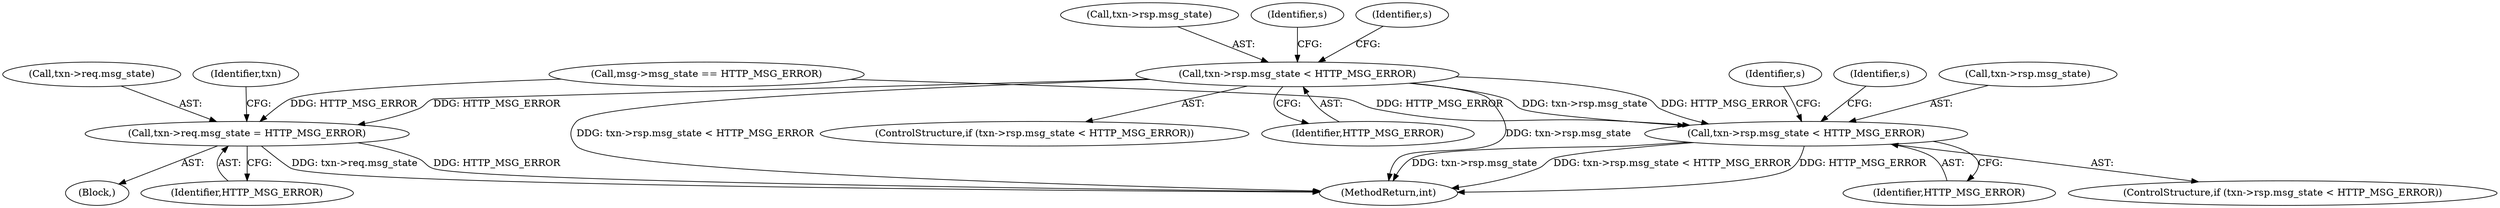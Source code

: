 digraph "0_haproxy_b4d05093bc89f71377230228007e69a1434c1a0c_0@pointer" {
"1000694" [label="(Call,txn->rsp.msg_state < HTTP_MSG_ERROR)"];
"1000807" [label="(Call,txn->req.msg_state = HTTP_MSG_ERROR)"];
"1000871" [label="(Call,txn->rsp.msg_state < HTTP_MSG_ERROR)"];
"1000695" [label="(Call,txn->rsp.msg_state)"];
"1000807" [label="(Call,txn->req.msg_state = HTTP_MSG_ERROR)"];
"1000137" [label="(Block,)"];
"1000886" [label="(Identifier,s)"];
"1000554" [label="(Call,msg->msg_state == HTTP_MSG_ERROR)"];
"1000880" [label="(Identifier,s)"];
"1000877" [label="(Identifier,HTTP_MSG_ERROR)"];
"1000693" [label="(ControlStructure,if (txn->rsp.msg_state < HTTP_MSG_ERROR))"];
"1000816" [label="(Identifier,txn)"];
"1000709" [label="(Identifier,s)"];
"1000871" [label="(Call,txn->rsp.msg_state < HTTP_MSG_ERROR)"];
"1000700" [label="(Identifier,HTTP_MSG_ERROR)"];
"1000870" [label="(ControlStructure,if (txn->rsp.msg_state < HTTP_MSG_ERROR))"];
"1000808" [label="(Call,txn->req.msg_state)"];
"1000872" [label="(Call,txn->rsp.msg_state)"];
"1000813" [label="(Identifier,HTTP_MSG_ERROR)"];
"1001006" [label="(MethodReturn,int)"];
"1000703" [label="(Identifier,s)"];
"1000694" [label="(Call,txn->rsp.msg_state < HTTP_MSG_ERROR)"];
"1000694" -> "1000693"  [label="AST: "];
"1000694" -> "1000700"  [label="CFG: "];
"1000695" -> "1000694"  [label="AST: "];
"1000700" -> "1000694"  [label="AST: "];
"1000703" -> "1000694"  [label="CFG: "];
"1000709" -> "1000694"  [label="CFG: "];
"1000694" -> "1001006"  [label="DDG: txn->rsp.msg_state"];
"1000694" -> "1001006"  [label="DDG: txn->rsp.msg_state < HTTP_MSG_ERROR"];
"1000694" -> "1000807"  [label="DDG: HTTP_MSG_ERROR"];
"1000694" -> "1000871"  [label="DDG: txn->rsp.msg_state"];
"1000694" -> "1000871"  [label="DDG: HTTP_MSG_ERROR"];
"1000807" -> "1000137"  [label="AST: "];
"1000807" -> "1000813"  [label="CFG: "];
"1000808" -> "1000807"  [label="AST: "];
"1000813" -> "1000807"  [label="AST: "];
"1000816" -> "1000807"  [label="CFG: "];
"1000807" -> "1001006"  [label="DDG: txn->req.msg_state"];
"1000807" -> "1001006"  [label="DDG: HTTP_MSG_ERROR"];
"1000554" -> "1000807"  [label="DDG: HTTP_MSG_ERROR"];
"1000871" -> "1000870"  [label="AST: "];
"1000871" -> "1000877"  [label="CFG: "];
"1000872" -> "1000871"  [label="AST: "];
"1000877" -> "1000871"  [label="AST: "];
"1000880" -> "1000871"  [label="CFG: "];
"1000886" -> "1000871"  [label="CFG: "];
"1000871" -> "1001006"  [label="DDG: txn->rsp.msg_state"];
"1000871" -> "1001006"  [label="DDG: txn->rsp.msg_state < HTTP_MSG_ERROR"];
"1000871" -> "1001006"  [label="DDG: HTTP_MSG_ERROR"];
"1000554" -> "1000871"  [label="DDG: HTTP_MSG_ERROR"];
}
